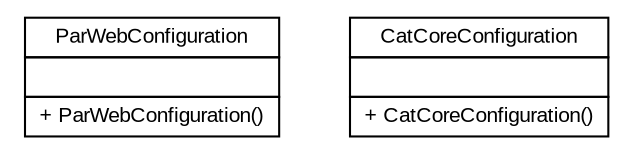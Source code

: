 #!/usr/local/bin/dot
#
# Class diagram 
# Generated by UMLGraph version R5_6 (http://www.umlgraph.org/)
#

digraph G {
	edge [fontname="arial",fontsize=10,labelfontname="arial",labelfontsize=10];
	node [fontname="arial",fontsize=10,shape=plaintext];
	nodesep=0.25;
	ranksep=0.5;
	// br.gov.to.sefaz.par.configuration.ParWebConfiguration
	c79889 [label=<<table title="br.gov.to.sefaz.par.configuration.ParWebConfiguration" border="0" cellborder="1" cellspacing="0" cellpadding="2" port="p" href="./ParWebConfiguration.html">
		<tr><td><table border="0" cellspacing="0" cellpadding="1">
<tr><td align="center" balign="center"> ParWebConfiguration </td></tr>
		</table></td></tr>
		<tr><td><table border="0" cellspacing="0" cellpadding="1">
<tr><td align="left" balign="left">  </td></tr>
		</table></td></tr>
		<tr><td><table border="0" cellspacing="0" cellpadding="1">
<tr><td align="left" balign="left"> + ParWebConfiguration() </td></tr>
		</table></td></tr>
		</table>>, URL="./ParWebConfiguration.html", fontname="arial", fontcolor="black", fontsize=10.0];
	// br.gov.to.sefaz.par.configuration.CatCoreConfiguration
	c79890 [label=<<table title="br.gov.to.sefaz.par.configuration.CatCoreConfiguration" border="0" cellborder="1" cellspacing="0" cellpadding="2" port="p" href="./CatCoreConfiguration.html">
		<tr><td><table border="0" cellspacing="0" cellpadding="1">
<tr><td align="center" balign="center"> CatCoreConfiguration </td></tr>
		</table></td></tr>
		<tr><td><table border="0" cellspacing="0" cellpadding="1">
<tr><td align="left" balign="left">  </td></tr>
		</table></td></tr>
		<tr><td><table border="0" cellspacing="0" cellpadding="1">
<tr><td align="left" balign="left"> + CatCoreConfiguration() </td></tr>
		</table></td></tr>
		</table>>, URL="./CatCoreConfiguration.html", fontname="arial", fontcolor="black", fontsize=10.0];
}

